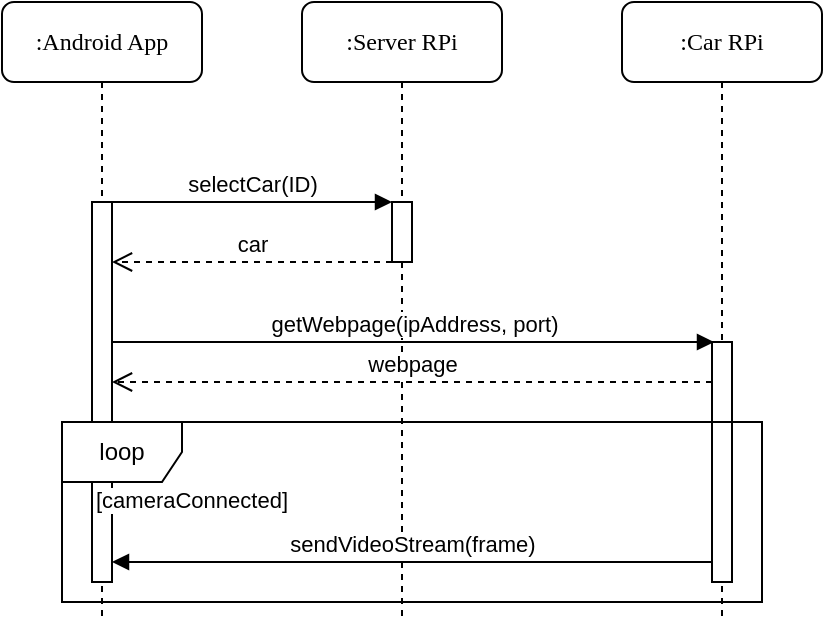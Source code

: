 <mxfile version="12.1.9" pages="1"><diagram id="C0377f7lJkpHm_13Ajem" name="Page-1"><mxGraphModel dx="366" dy="483" grid="1" gridSize="10" guides="1" tooltips="1" connect="1" arrows="1" fold="1" page="1" pageScale="1" pageWidth="850" pageHeight="1100" math="0" shadow="0"><root><mxCell id="0"/><mxCell id="1" parent="0"/><mxCell id="aCyrxBg_Qmg60HjZarM2-1" value=":Server RPi" style="shape=umlLifeline;perimeter=lifelinePerimeter;whiteSpace=wrap;html=1;container=1;collapsible=0;recursiveResize=0;outlineConnect=0;rounded=1;shadow=0;comic=0;labelBackgroundColor=none;strokeColor=#000000;strokeWidth=1;fillColor=#FFFFFF;fontFamily=Verdana;fontSize=12;fontColor=#000000;align=center;" parent="1" vertex="1"><mxGeometry x="370" y="130" width="100" height="310" as="geometry"/></mxCell><mxCell id="aCyrxBg_Qmg60HjZarM2-2" value="" style="html=1;points=[];perimeter=orthogonalPerimeter;rounded=0;shadow=0;comic=0;labelBackgroundColor=none;strokeColor=#000000;strokeWidth=1;fillColor=#FFFFFF;fontFamily=Verdana;fontSize=12;fontColor=#000000;align=center;" parent="aCyrxBg_Qmg60HjZarM2-1" vertex="1"><mxGeometry x="45" y="100" width="10" height="30" as="geometry"/></mxCell><mxCell id="aCyrxBg_Qmg60HjZarM2-3" value=":Android App" style="shape=umlLifeline;perimeter=lifelinePerimeter;whiteSpace=wrap;html=1;container=1;collapsible=0;recursiveResize=0;outlineConnect=0;rounded=1;shadow=0;comic=0;labelBackgroundColor=none;strokeColor=#000000;strokeWidth=1;fillColor=#FFFFFF;fontFamily=Verdana;fontSize=12;fontColor=#000000;align=center;" parent="1" vertex="1"><mxGeometry x="220" y="130" width="100" height="310" as="geometry"/></mxCell><mxCell id="aCyrxBg_Qmg60HjZarM2-4" value="" style="html=1;points=[];perimeter=orthogonalPerimeter;rounded=0;shadow=0;comic=0;labelBackgroundColor=none;strokeColor=#000000;strokeWidth=1;fillColor=#FFFFFF;fontFamily=Verdana;fontSize=12;fontColor=#000000;align=center;" parent="aCyrxBg_Qmg60HjZarM2-3" vertex="1"><mxGeometry x="45" y="100" width="10" height="190" as="geometry"/></mxCell><mxCell id="aCyrxBg_Qmg60HjZarM2-5" value="&lt;div&gt;selectCar(ID)&lt;/div&gt;" style="html=1;verticalAlign=bottom;endArrow=block;labelBackgroundColor=none;fontFamily=Helvetica;fontSize=11;edgeStyle=elbowEdgeStyle;elbow=vertical;" parent="1" source="aCyrxBg_Qmg60HjZarM2-4" target="aCyrxBg_Qmg60HjZarM2-2" edge="1"><mxGeometry relative="1" as="geometry"><mxPoint x="350" y="240" as="sourcePoint"/><Array as="points"><mxPoint x="390" y="230"/></Array></mxGeometry></mxCell><mxCell id="aCyrxBg_Qmg60HjZarM2-8" value=":Car RPi" style="shape=umlLifeline;perimeter=lifelinePerimeter;whiteSpace=wrap;html=1;container=1;collapsible=0;recursiveResize=0;outlineConnect=0;rounded=1;shadow=0;comic=0;labelBackgroundColor=none;strokeColor=#000000;strokeWidth=1;fillColor=#FFFFFF;fontFamily=Verdana;fontSize=12;fontColor=#000000;align=center;" parent="1" vertex="1"><mxGeometry x="530" y="130" width="100" height="310" as="geometry"/></mxCell><mxCell id="aCyrxBg_Qmg60HjZarM2-9" value="" style="html=1;points=[];perimeter=orthogonalPerimeter;rounded=0;shadow=0;comic=0;labelBackgroundColor=none;strokeColor=#000000;strokeWidth=1;fillColor=#FFFFFF;fontFamily=Helvetica;fontSize=11;fontColor=#000000;align=center;" parent="aCyrxBg_Qmg60HjZarM2-8" vertex="1"><mxGeometry x="45" y="170" width="10" height="120" as="geometry"/></mxCell><mxCell id="-M_AvyNQXrLAqXzBYUAP-2" value="getWebpage(ipAddress, port)" style="html=1;verticalAlign=bottom;endArrow=block;labelBackgroundColor=#ffffff;fontFamily=Helvetica;fontSize=11;edgeStyle=elbowEdgeStyle;elbow=horizontal;" parent="1" source="aCyrxBg_Qmg60HjZarM2-4" edge="1"><mxGeometry relative="1" as="geometry"><mxPoint x="300" y="300" as="sourcePoint"/><Array as="points"><mxPoint x="415" y="300"/></Array><mxPoint x="576" y="300" as="targetPoint"/></mxGeometry></mxCell><mxCell id="-M_AvyNQXrLAqXzBYUAP-3" value="sendVideoStream(frame)" style="html=1;verticalAlign=bottom;endArrow=block;fontFamily=Helvetica;fontSize=11;" parent="1" target="aCyrxBg_Qmg60HjZarM2-4" edge="1" source="aCyrxBg_Qmg60HjZarM2-9"><mxGeometry width="80" relative="1" as="geometry"><mxPoint x="574" y="330" as="sourcePoint"/><mxPoint x="340" y="330" as="targetPoint"/><Array as="points"><mxPoint x="430" y="410"/></Array></mxGeometry></mxCell><mxCell id="iR_SoEdw4pGb_wk4Cw9l-1" value="webpage" style="html=1;verticalAlign=bottom;endArrow=open;dashed=1;endSize=8;" edge="1" parent="1" source="aCyrxBg_Qmg60HjZarM2-9" target="aCyrxBg_Qmg60HjZarM2-4"><mxGeometry relative="1" as="geometry"><mxPoint x="300" y="430" as="sourcePoint"/><mxPoint x="220" y="430" as="targetPoint"/><Array as="points"><mxPoint x="430" y="320"/></Array></mxGeometry></mxCell><mxCell id="iR_SoEdw4pGb_wk4Cw9l-2" value="car" style="html=1;verticalAlign=bottom;endArrow=open;dashed=1;endSize=8;labelBackgroundColor=#ffffff;" edge="1" parent="1" source="aCyrxBg_Qmg60HjZarM2-2" target="aCyrxBg_Qmg60HjZarM2-4"><mxGeometry relative="1" as="geometry"><mxPoint x="330" y="430" as="sourcePoint"/><mxPoint x="250" y="430" as="targetPoint"/><Array as="points"><mxPoint x="350" y="260"/></Array></mxGeometry></mxCell><mxCell id="iR_SoEdw4pGb_wk4Cw9l-3" value="loop" style="shape=umlFrame;whiteSpace=wrap;html=1;" vertex="1" parent="1"><mxGeometry x="250" y="340" width="350" height="90" as="geometry"/></mxCell><mxCell id="iR_SoEdw4pGb_wk4Cw9l-4" value="[cameraConnected]" style="text;html=1;resizable=0;points=[];autosize=1;align=left;verticalAlign=top;spacingTop=-4;fontSize=11;labelBackgroundColor=#ffffff;" vertex="1" parent="1"><mxGeometry x="265" y="370" width="110" height="10" as="geometry"/></mxCell></root></mxGraphModel></diagram></mxfile>